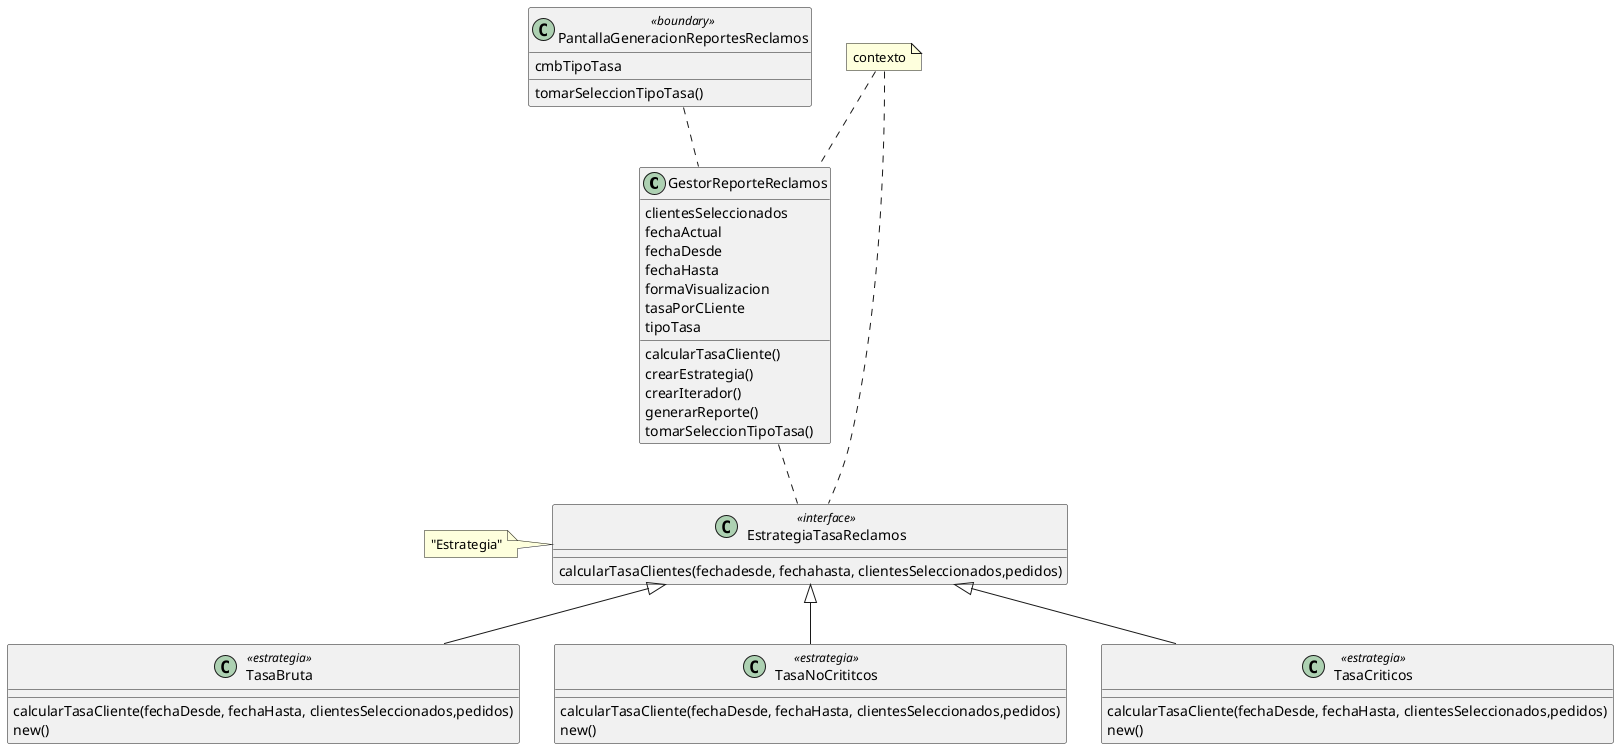 @startuml
class GestorReporteReclamos{
  clientesSeleccionados
  fechaActual
  fechaDesde
  fechaHasta
  formaVisualizacion
  tasaPorCLiente
  tipoTasa

  calcularTasaCliente()
  crearEstrategia()
  crearIterador()
  generarReporte()
  tomarSeleccionTipoTasa()
}
class EstrategiaTasaReclamos <<interface>>{
  calcularTasaClientes(fechadesde, fechahasta, clientesSeleccionados,pedidos)
}
class TasaBruta <<estrategia>>{
  calcularTasaCliente(fechaDesde, fechaHasta, clientesSeleccionados,pedidos)
  new()
}
class TasaNoCrititcos <<estrategia>>{
  calcularTasaCliente(fechaDesde, fechaHasta, clientesSeleccionados,pedidos)
  new()
}
class TasaCriticos <<estrategia>>{
  calcularTasaCliente(fechaDesde, fechaHasta, clientesSeleccionados,pedidos)
  new()
}
class PantallaGeneracionReportesReclamos <<boundary>>{
  cmbTipoTasa
  tomarSeleccionTipoTasa()
}
note "contexto" as n1
n1 .. GestorReporteReclamos
n1 ..EstrategiaTasaReclamos

note left of  EstrategiaTasaReclamos
"Estrategia"
end note
GestorReporteReclamos .. EstrategiaTasaReclamos
EstrategiaTasaReclamos <|-- TasaBruta
EstrategiaTasaReclamos <|-- TasaNoCrititcos
EstrategiaTasaReclamos <|-- TasaCriticos
PantallaGeneracionReportesReclamos .. GestorReporteReclamos
@enduml

